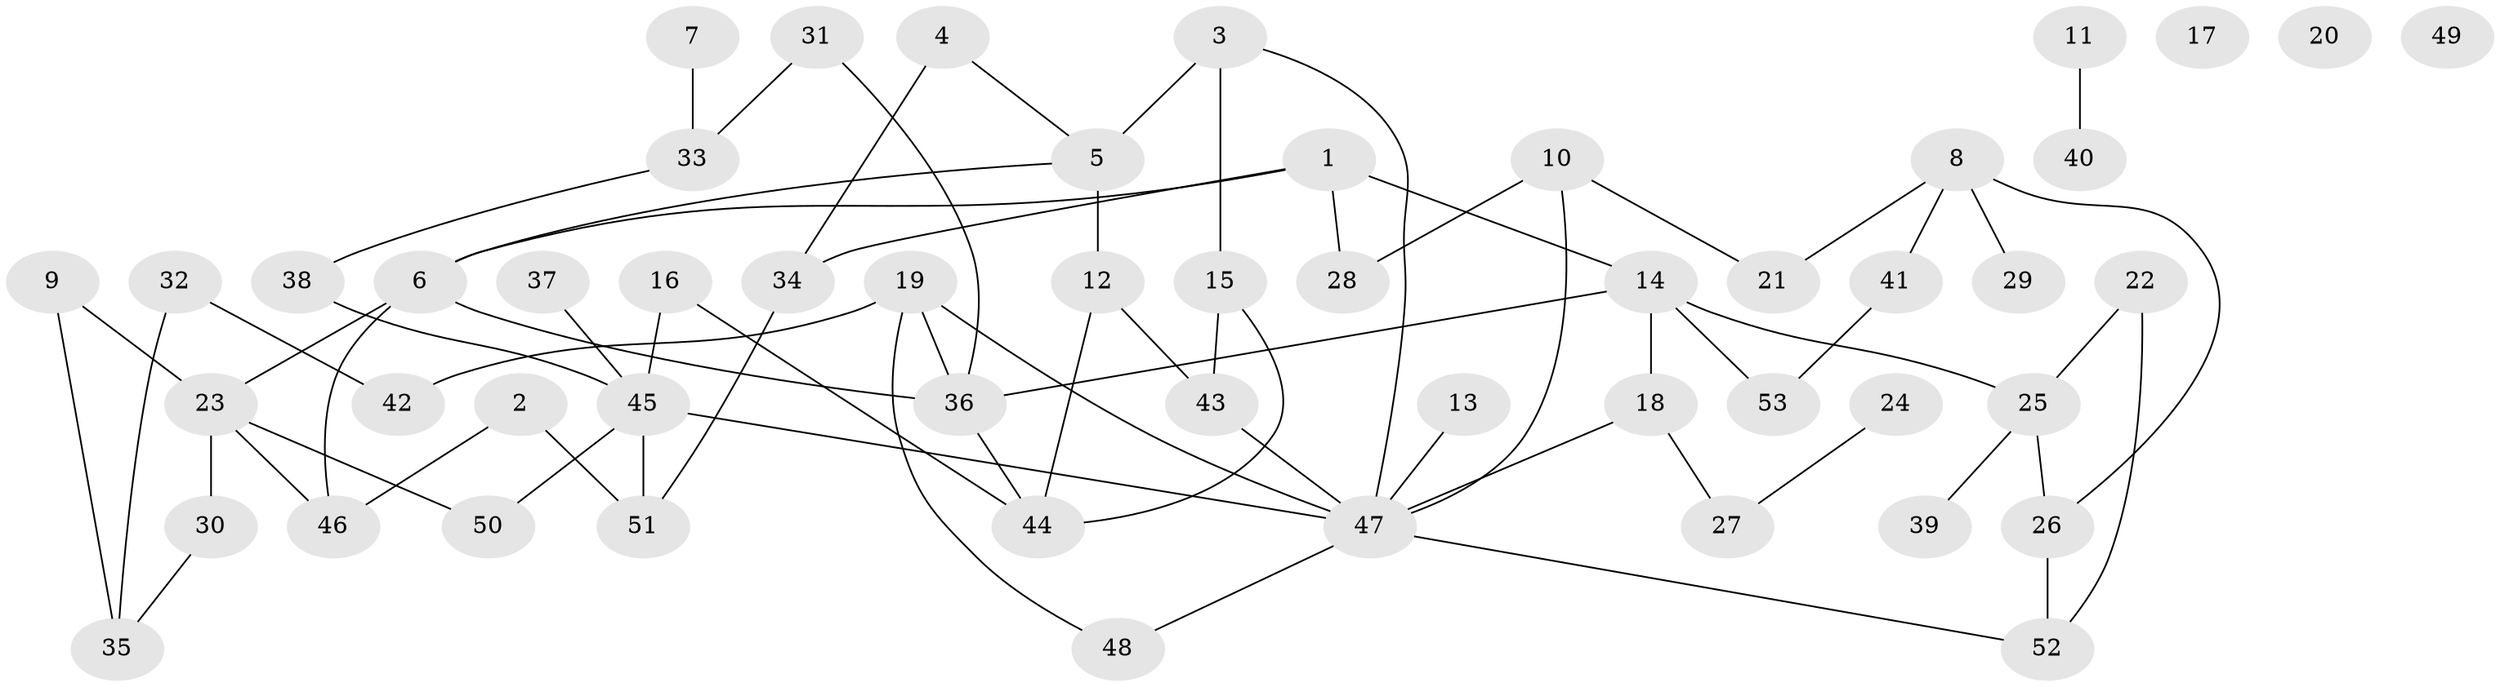 // Generated by graph-tools (version 1.1) at 2025/00/03/09/25 03:00:51]
// undirected, 53 vertices, 70 edges
graph export_dot {
graph [start="1"]
  node [color=gray90,style=filled];
  1;
  2;
  3;
  4;
  5;
  6;
  7;
  8;
  9;
  10;
  11;
  12;
  13;
  14;
  15;
  16;
  17;
  18;
  19;
  20;
  21;
  22;
  23;
  24;
  25;
  26;
  27;
  28;
  29;
  30;
  31;
  32;
  33;
  34;
  35;
  36;
  37;
  38;
  39;
  40;
  41;
  42;
  43;
  44;
  45;
  46;
  47;
  48;
  49;
  50;
  51;
  52;
  53;
  1 -- 6;
  1 -- 14;
  1 -- 28;
  1 -- 34;
  2 -- 46;
  2 -- 51;
  3 -- 5;
  3 -- 15;
  3 -- 47;
  4 -- 5;
  4 -- 34;
  5 -- 6;
  5 -- 12;
  6 -- 23;
  6 -- 36;
  6 -- 46;
  7 -- 33;
  8 -- 21;
  8 -- 26;
  8 -- 29;
  8 -- 41;
  9 -- 23;
  9 -- 35;
  10 -- 21;
  10 -- 28;
  10 -- 47;
  11 -- 40;
  12 -- 43;
  12 -- 44;
  13 -- 47;
  14 -- 18;
  14 -- 25;
  14 -- 36;
  14 -- 53;
  15 -- 43;
  15 -- 44;
  16 -- 44;
  16 -- 45;
  18 -- 27;
  18 -- 47;
  19 -- 36;
  19 -- 42;
  19 -- 47;
  19 -- 48;
  22 -- 25;
  22 -- 52;
  23 -- 30;
  23 -- 46;
  23 -- 50;
  24 -- 27;
  25 -- 26;
  25 -- 39;
  26 -- 52;
  30 -- 35;
  31 -- 33;
  31 -- 36;
  32 -- 35;
  32 -- 42;
  33 -- 38;
  34 -- 51;
  36 -- 44;
  37 -- 45;
  38 -- 45;
  41 -- 53;
  43 -- 47;
  45 -- 47;
  45 -- 50;
  45 -- 51;
  47 -- 48;
  47 -- 52;
}
